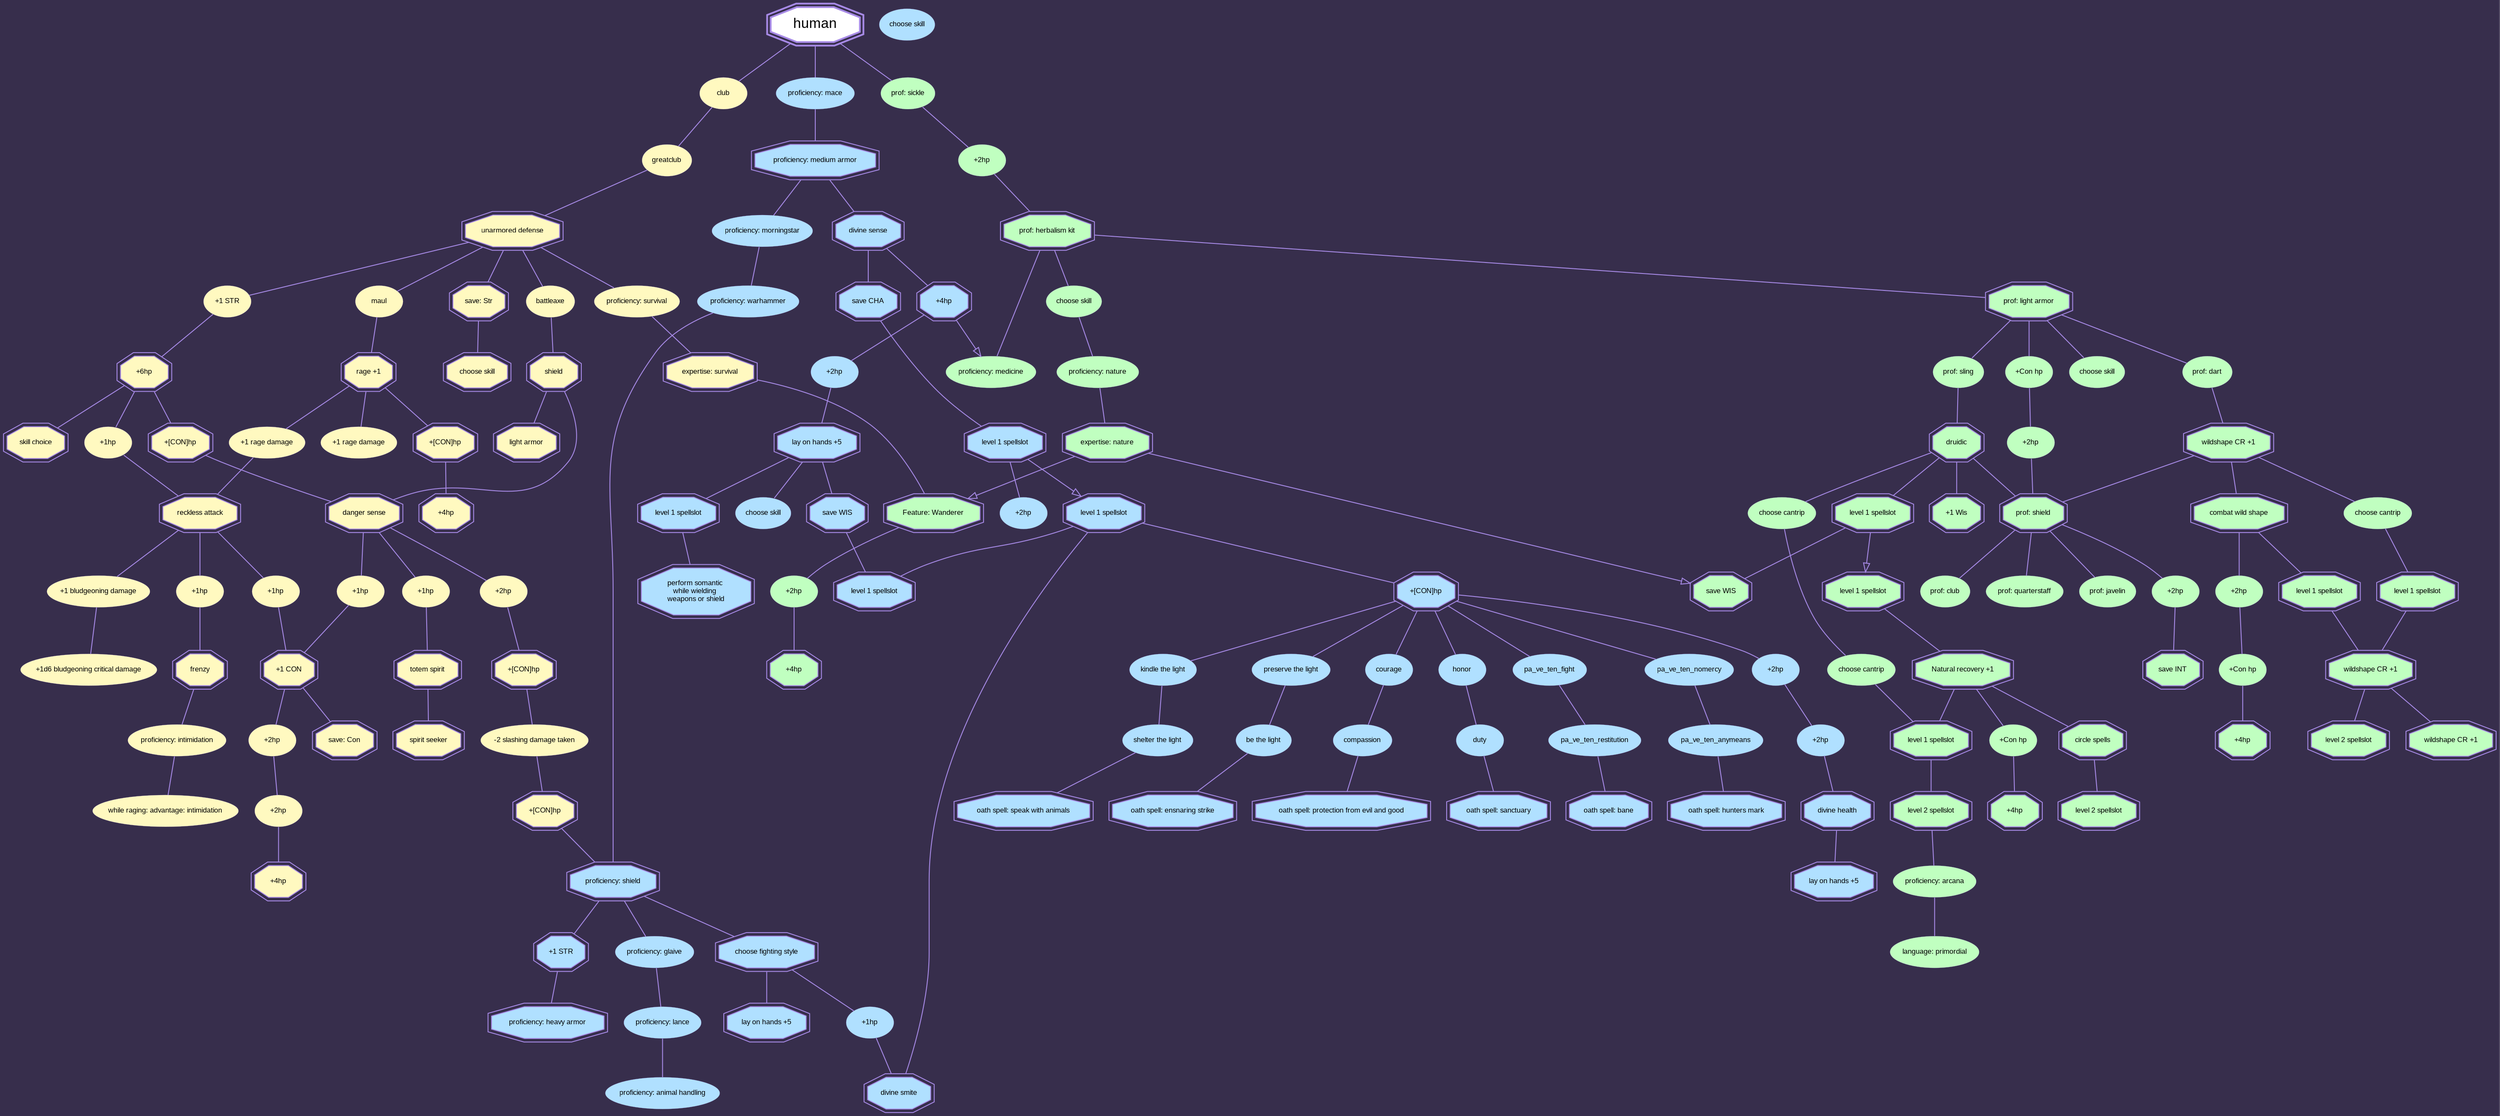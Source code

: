 digraph PathofDnD{
  node [penwidth = 1.0, fontsize =8, style = "filled",
  fillcolor = "#ffffff", color = "0.72,0.4,0.9",
  shape = "doubleoctagon", fontname = "Arial"];
  graph [root = "human", overlap = "false", bgcolor = "0.72,0.4,0.3";];
  edge [arrowhead = none, len=1.2, color = "0.72,0.4,0.9"];


  "human" [fontsize = 16, penwidth = 2];


  subgraph Barbarian{

  node [style = "filled" fillcolor = "#fff9c0";]
  //class Skills
    //1
      bb_rage_1[label = "rage +1"];
       "unarmored defense" "+6hp";
    //2
      "reckless attack" "danger sense"
    //3
      "frenzy" "spirit seeker" "totem spirit"
  //proficiencies
    "light armor" "shield" "save: Con" "save: Str" "skill choice"
    bb_skill_1[label = "choose skill"];
    bb_e_survival[label = "expertise: survival"];

    bb_con_1 [label="+1 CON"];

    bb_hp_con_1 [label = "+[CON]hp"]
    bb_hp_con_2 [label = "+[CON]hp"]
    bb_hp_con_3 [label = "+[CON]hp"]
    bb_hp_con_4 [label = "+[CON]hp"]
    bb_hp4_1 [label = "+4hp"]
    bb_hp4_2 [label = "+4hp"]

    subgraph bb_minor{
    node [penwidth = 0.1, shape = "ellipse"];
    //proficiencies
      "club" "greatclub"  "battleaxe" "maul"
      bb_p_survival[label = "proficiency: survival"];
      bb_p_intimidation[label = "proficiency: intimidation"]

      bb_advantage_intimidation [label = "while raging: advantage: intimidation"]

    //boni
      bb_str_1 [label="+1 STR"];
      bb_rd_1 [label="+1 rage damage"]
      bb_rd_2 [label="+1 rage damage"]
      bb_hp_1 [label="+1hp"]
      bb_hp_2 [label="+1hp"]
      bb_hp_3 [label="+1hp"]
      bb_hp_4 [label="+1hp"]
      bb_hp_5 [label="+1hp"]
      bb_hp2_1 [label = "+2hp"]
      bb_hp2_2 [label = "+2hp"]
      bb_hp2_3 [label = "+2hp"]

      bb_damageredux_slashing_1 [label = "-2 slashing damage taken"]
      bb_damageinc_bludgeoning_1 [label = "+1 bludgeoning damage"]
      bb_critinc_damage_bludgeoning [label = "+1d6 bludgeoning critical damage"]

    }

  //edges
    human-> "club" -> "greatclub" -> "unarmored defense" ;

    "save: Str" -> bb_skill_1;

    "unarmored defense" -> "save: Str";
    "unarmored defense" -> bb_str_1 -> "+6hp";
    "unarmored defense" -> "maul" ->bb_rage_1
    "unarmored defense" -> "battleaxe" -> "shield";
    "unarmored defense" -> bb_p_survival -> bb_e_survival;

    bb_rage_1 -> bb_rd_2 -> "reckless attack";
    bb_rage_1 -> bb_rd_1;
    bb_rage_1 -> bb_hp_con_4;

    bb_hp_con_4 -> bb_hp4_2;

    "shield" ->  "light armor";
    "shield" -> "danger sense";

    "+6hp" -> bb_hp_5 -> "reckless attack";
    "+6hp" -> bb_hp_con_1;
    "+6hp" -> "skill choice";

    bb_hp_con_1 -> "danger sense";

    "reckless attack" -> bb_hp_1 -> "frenzy";
    "reckless attack" -> bb_hp_3 -> bb_con_1;
    "reckless attack" -> bb_damageinc_bludgeoning_1 -> bb_critinc_damage_bludgeoning;

    "danger sense" -> bb_hp_2 -> "totem spirit";
    "danger sense" -> bb_hp_4 -> bb_con_1;
    "danger sense" ->bb_hp2_1 -> bb_hp_con_2;

    bb_hp_con_2 -> bb_damageredux_slashing_1 -> bb_hp_con_3;

    bb_con_1 -> "save: Con"
    bb_con_1 -> bb_hp2_2 ->bb_hp2_3 -> bb_hp4_1;

    "totem spirit" -> "spirit seeker";

    "frenzy" -> bb_p_intimidation ->bb_advantage_intimidation;
  }

  subgraph Druid{
    node [style = "filled" fillcolor = "#c0ffc0";]
    //class Skills
      "druidic" "circle spells" "combat wild shape"

      dr_f_wanderer [label = "Feature: Wanderer"];

      dr_recovery_1 [label = "Natural recovery +1"];

      dr_s_int [label = "save INT"];
      dr_s_wis [label = "save WIS"];
      dr_e_nature [label = "expertise: nature"];

      dr_wis1_1 [label = "+1 Wis"];

      dr_ss_l1_1 [label = "level 1 spellslot"];
      dr_ss_l1_2 [label = "level 1 spellslot"];
      dr_ss_l1_3 [label = "level 1 spellslot"];
      dr_ss_l1_4 [label = "level 1 spellslot"];
      dr_ss_l1_5 [label = "level 1 spellslot"];
      dr_ss_l2_1 [label = "level 2 spellslot"];
      dr_ss_l2_2 [label = "level 2 spellslot"];
      dr_ss_l2_3 [label = "level 2 spellslot"];

      dr_ws_1 [label = "wildshape CR +1"];
      dr_ws_2 [label = "wildshape CR +1"];
      dr_ws_3 [label = "wildshape CR +1"];

    //proficiencies
      dr_la [label = "prof: light armor"];
      dr_sh [label= "prof: shield"];
      dr_t_helrbalismkit [label = "prof: herbalism kit"];

      dr_hp4_1 [label = "+4hp"];
      dr_hp4_2 [label = "+4hp"];
      dr_hp4_3 [label = "+4hp"];


    subgraph dr_minor{
      node [penwidth = 0.1, shape = "ellipse"];

      dr_cantrip_1 [label = "choose cantrip"];
      dr_cantrip_2[ label = "choose cantrip"];
      dr_cantrip_3[ label = "choose cantrip"];

      dr_skill_1 [label = "choose skill"];
      dr_skill_2 [label = "choose skill"];
      dr_p_nature [label = "proficiency: nature"];
      dr_p_medicine [label = "proficiency: medicine"];
      dr_p_arcana [label = "proficiency: arcana"];

      dr_l_primordial [label = "language: primordial"]

      dr_club [label="prof: club"];
      dr_sickle [label="prof: sickle"];
      dr_dart [label="prof: dart"];
      dr_sling [label="prof: sling"];
      dr_quarterstaff [label="prof: quarterstaff"];
      dr_javelin [label="prof: javelin"];

      dr_hp2_1 [label = "+2hp"];
      dr_hp2_2 [label = "+2hp"];
      dr_hp2_3 [label = "+2hp"];
      dr_hp2_4 [label = "+2hp"];
      dr_hp2_5 [label = "+2hp"];

      dr_conHp_1 [label = "+Con hp"];
      dr_conHp_2 [label = "+Con hp"];
      dr_conHp_3 [label = "+Con hp"];


    }
    //edges
    human -> dr_sickle;
    dr_sickle -> dr_hp2_5 -> dr_t_helrbalismkit;

    dr_t_helrbalismkit -> dr_la;
    dr_t_helrbalismkit -> dr_skill_1 -> dr_p_nature -> dr_e_nature;
    dr_t_helrbalismkit -> dr_p_medicine;

    dr_e_nature -> dr_s_wis[arrowhead = empty];
    dr_e_nature -> dr_f_wanderer[arrowhead = empty];

    dr_f_wanderer -> dr_hp2_3 -> dr_hp4_2;

    dr_la -> dr_sling -> "druidic";
    dr_la -> dr_dart -> dr_ws_1;
    dr_la -> dr_skill_2;
    dr_la -> dr_conHp_2 -> dr_hp2_4 -> dr_sh;

    "druidic"  ->dr_ss_l1_1;
    "druidic" -> dr_sh;
    "druidic" -> dr_cantrip_2 -> dr_cantrip_3 -> dr_ss_l1_5;
    "druidic" -> dr_wis1_1;

    dr_sh -> dr_hp2_1 -> dr_s_int;
    dr_sh -> {dr_quarterstaff dr_javelin dr_club};

    dr_ss_l1_5 -> dr_ss_l2_1;

    dr_ss_l2_1 -> dr_p_arcana -> dr_l_primordial;

    dr_ss_l1_1 -> dr_ss_l1_2[arrowhead = empty];
    dr_ss_l1_1 -> dr_s_wis;

    dr_ss_l1_2 -> dr_recovery_1;

    dr_recovery_1 -> dr_ss_l1_5;
    dr_recovery_1 -> "circle spells";
    dr_recovery_1 -> dr_conHp_3 -> dr_hp4_3;

    "circle spells" -> dr_ss_l2_3;

    dr_ws_1 -> dr_sh;
    dr_ws_1 -> dr_cantrip_1 -> dr_ss_l1_3;
    dr_ws_1 -> "combat wild shape"

    "combat wild shape" -> dr_ss_l1_4;
    "combat wild shape" -> dr_hp2_2 -> dr_conHp_1 -> dr_hp4_1;

    dr_ss_l1_4 -> dr_ws_2;

    dr_ss_l1_3 -> dr_ws_2;

    dr_ws_2 -> dr_ws_3;
    dr_ws_2 -> dr_ss_l2_2;



  }

  subgraph paladin{
    node [style = "filled" fillcolor = "#b0e0ff";]

    "divine sense" "divine smite" "divine health"

    pa_ma [label = "proficiency: medium armor"];
    pa_ha [label = "proficiency: heavy armor"];
    pa_sh [label = "proficiency: shield"];

    pa_s_wis [label = "save WIS"];
    pa_s_cha [label = "save CHA"];

    pa_str_1 [label = "+1 STR"];

    pa_layonh_1 [label = "lay on hands +5"];
    pa_layonh_2 [label = "lay on hands +5"];
    pa_layonh_3 [label = "lay on hands +5"];

    pa_ss_l1_1 [label = "level 1 spellslot"];
    pa_ss_l1_2 [label = "level 1 spellslot"];
    pa_ss_l1_3 [label = "level 1 spellslot"];
    pa_ss_l1_4 [label = "level 1 spellslot"];

    pa_hp_base [label = "+4hp"];
    pa_hp_con_1 [label = "+[CON]hp"];

    pa_fightstyle [label = "choose fighting style"];

    pa_hand_less_somantic [label = "perform somantic \nwhile wielding \nweapons or shield"];


    subgraph pa_oath_ancient{
      pa_an_spell_ensnaringstrike [label = "oath spell: ensnaring strike"];
      pa_an_spell_speakwani [label = "oath spell: speak with animals"];

    }

    subgraph pa_oath_devotion{
      pa_de_spell_pfromeng [label = "oath spell: protection from evil and good"];
      pa_de_spell_sanctuary [label = "oath spell: sanctuary"];
    }

    subgraph pa_oath_vengance{
    pa_ve_spell_huntersm [label = "oath spell: hunters mark"];
    pa_ve_spell_bane [label = "oath spell: bane"];

    }

    subgraph pa_minor{
      node [penwidth = 0.1, shape = "ellipse"];

      pa_hp_1 [label = "+1hp"];
      pa_hp2_1 [label = "+2hp"];
      pa_hp2_2 [label = "+2hp"];
      pa_hp2_3 [label = "+2hp"];
      pa_hp2_4 [label = "+2hp"];

      pa_skill_1 [label = "choose skill"];
      pa_skill_2 [label = "choose skill"];

      pa_p_animalhandling [label = "proficiency: animal handling"];

      pa_morningstar [label = "proficiency: morningstar"];
      pa_warhammer [label = "proficiency: warhammer"];
      pa_glave [label = "proficiency: glaive"];
      pa_mace [label= "proficiency: mace"];
      pa_lance [label = "proficiency: lance"];


      subgraph pa_an_minor{
        pa_an_ten_kindle[label= "kindle the light"];
        pa_an_ten_shelter[label= "shelter the light"];
        pa_an_ten_preserve[label= "preserve the light"];
        pa_an_ten_be[label= "be the light"];
      }

      subgraph pa_de_minor{
        pa_de_ten_courage[label= "courage"];
        pa_de_ten_honor[label= "honor"];
        pa_de_ten_compassion[label= "compassion"];
        pa_de_ten_duty[label= "duty"];
      }

      subgraph pa_ve_minor{
        pa_ve_ten_fight;
        pa_ve_ten_restitution;
        pa_ve_ten_nomercy;
        pa_ve_ten_anymeans;
      }
    }

    //edges

    human -> pa_mace-> pa_ma;

    pa_ma ->"divine sense";
    pa_ma -> pa_morningstar -> pa_warhammer -> pa_sh;

    pa_sh -> pa_fightstyle;
    pa_sh -> pa_str_1 -> pa_ha;
    pa_sh -> pa_glave -> pa_lance ->pa_p_animalhandling;

    "divine sense" -> pa_hp_base;
    "divine sense" -> pa_s_cha;

    pa_hp_base -> pa_hp2_4 -> pa_layonh_1;

    pa_layonh_1 -> pa_s_wis;
    pa_layonh_1 ->pa_skill_2;
    pa_layonh_1 -> pa_ss_l1_4 -> pa_hand_less_somantic;

    pa_s_wis -> pa_ss_l1_2;

    pa_s_cha ->pa_ss_l1_3;

    pa_ss_l1_3 -> pa_ss_l1_1[arrowhead = empty];
    pa_ss_l1_3 -> pa_hp2_3;

    pa_ss_l1_1 -> "divine smite";
    pa_ss_l1_1 -> pa_ss_l1_2;

    pa_fightstyle ->pa_hp_1 -> "divine smite";
    pa_fightstyle -> pa_layonh_2;

    pa_ss_l1_1 -> pa_hp_con_1;

    pa_hp_con_1 -> pa_hp2_1 -> pa_hp2_2 ->"divine health";
    pa_hp_con_1 ->  pa_an_ten_kindle -> pa_an_ten_shelter -> pa_an_spell_speakwani;
    pa_hp_con_1 -> pa_an_ten_preserve -> pa_an_ten_be -> pa_an_spell_ensnaringstrike;
    pa_hp_con_1 -> pa_de_ten_courage -> pa_de_ten_compassion -> pa_de_spell_pfromeng;
    pa_hp_con_1 -> pa_de_ten_honor -> pa_de_ten_duty -> pa_de_spell_sanctuary;
    pa_hp_con_1 -> pa_ve_ten_fight -> pa_ve_ten_restitution -> pa_ve_spell_bane;
    pa_hp_con_1 -> pa_ve_ten_nomercy ->pa_ve_ten_anymeans -> pa_ve_spell_huntersm;

    "divine health" -> pa_layonh_3;

  }

  //Barbarian -- Druid
  bb_e_survival -> dr_f_wanderer;

  //Barbarian -- Paladin
  bb_hp_con_3 -> pa_sh;

  //Druid -- Paladin
  pa_hp_base -> dr_p_medicine [arrowhead = "empty"];
}
